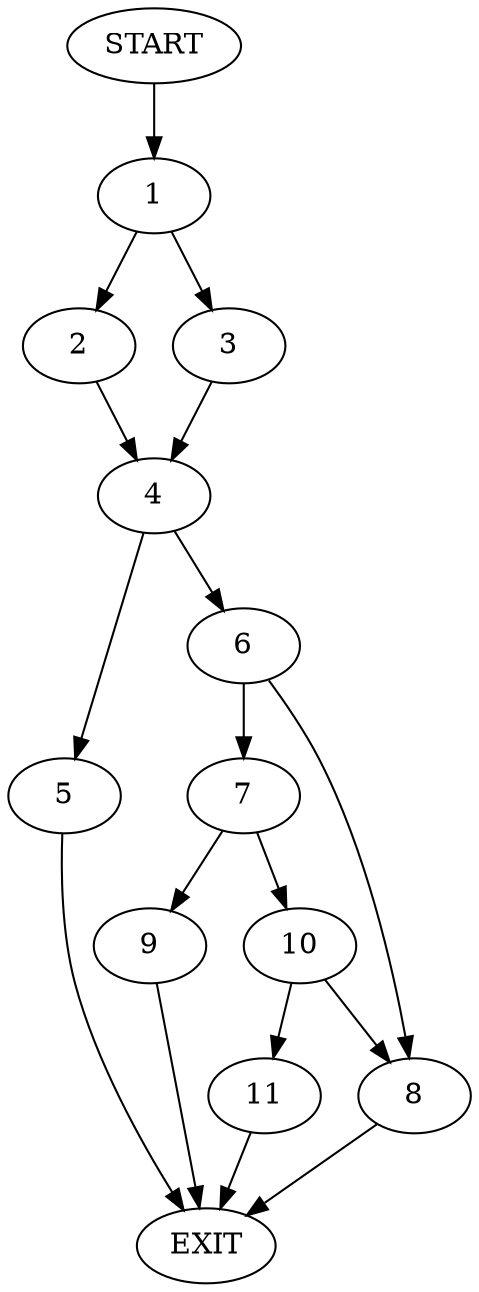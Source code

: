 digraph {
0 [label="START"]
12 [label="EXIT"]
0 -> 1
1 -> 2
1 -> 3
2 -> 4
3 -> 4
4 -> 5
4 -> 6
5 -> 12
6 -> 7
6 -> 8
7 -> 9
7 -> 10
8 -> 12
9 -> 12
10 -> 11
10 -> 8
11 -> 12
}
